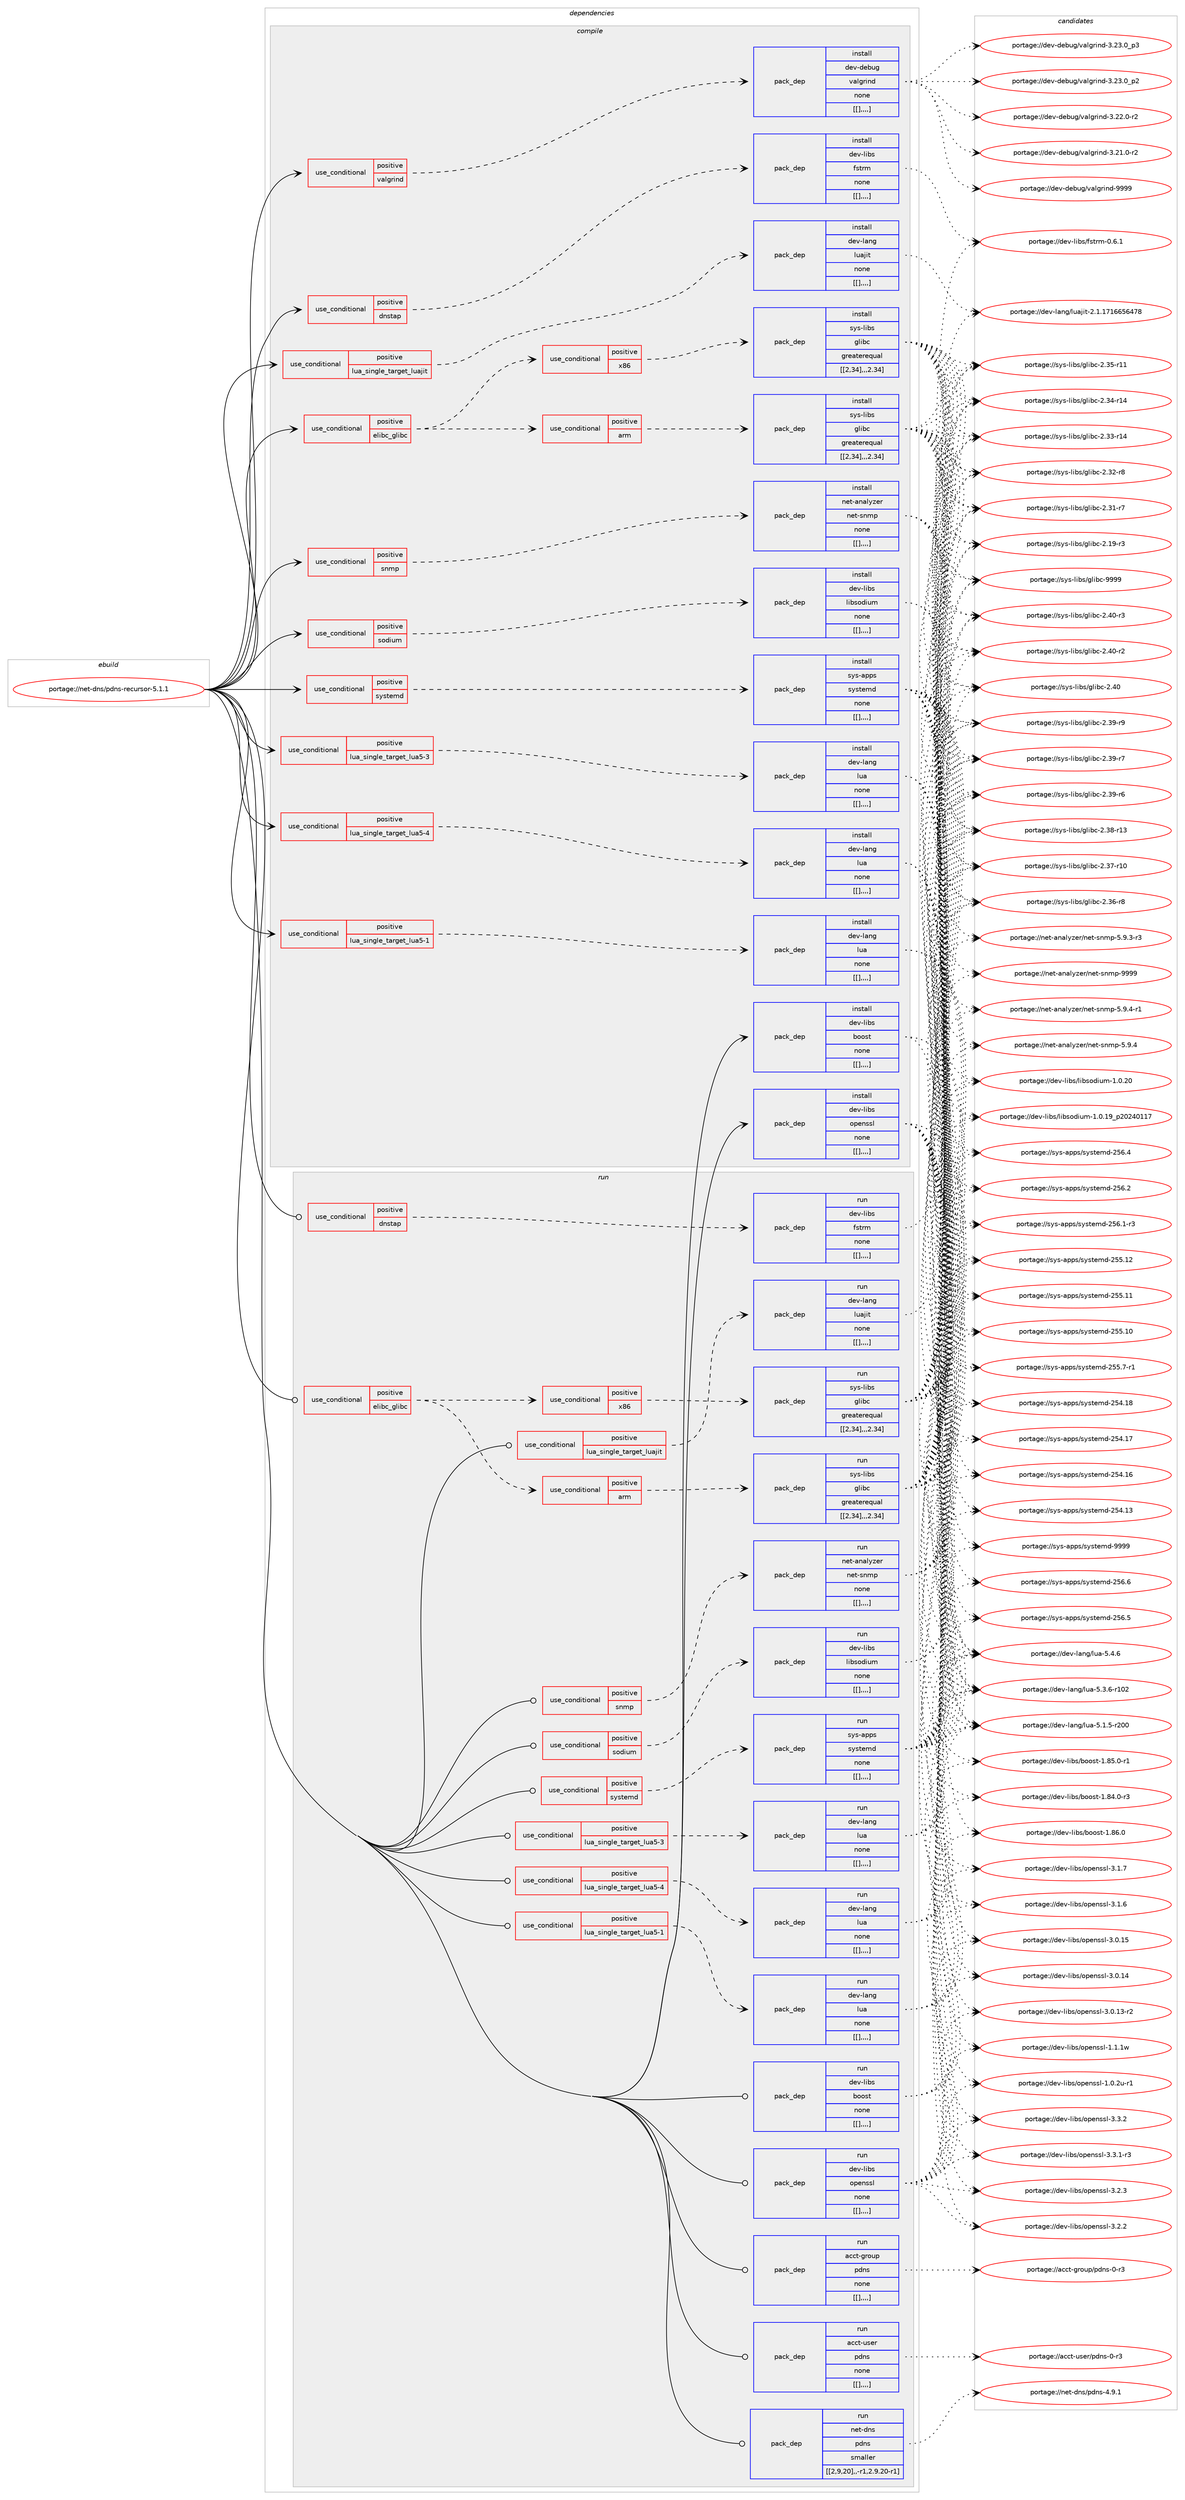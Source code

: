 digraph prolog {

# *************
# Graph options
# *************

newrank=true;
concentrate=true;
compound=true;
graph [rankdir=LR,fontname=Helvetica,fontsize=10,ranksep=1.5];#, ranksep=2.5, nodesep=0.2];
edge  [arrowhead=vee];
node  [fontname=Helvetica,fontsize=10];

# **********
# The ebuild
# **********

subgraph cluster_leftcol {
color=gray;
label=<<i>ebuild</i>>;
id [label="portage://net-dns/pdns-recursor-5.1.1", color=red, width=4, href="../net-dns/pdns-recursor-5.1.1.svg"];
}

# ****************
# The dependencies
# ****************

subgraph cluster_midcol {
color=gray;
label=<<i>dependencies</i>>;
subgraph cluster_compile {
fillcolor="#eeeeee";
style=filled;
label=<<i>compile</i>>;
subgraph cond94094 {
dependency358010 [label=<<TABLE BORDER="0" CELLBORDER="1" CELLSPACING="0" CELLPADDING="4"><TR><TD ROWSPAN="3" CELLPADDING="10">use_conditional</TD></TR><TR><TD>positive</TD></TR><TR><TD>dnstap</TD></TR></TABLE>>, shape=none, color=red];
subgraph pack261286 {
dependency358011 [label=<<TABLE BORDER="0" CELLBORDER="1" CELLSPACING="0" CELLPADDING="4" WIDTH="220"><TR><TD ROWSPAN="6" CELLPADDING="30">pack_dep</TD></TR><TR><TD WIDTH="110">install</TD></TR><TR><TD>dev-libs</TD></TR><TR><TD>fstrm</TD></TR><TR><TD>none</TD></TR><TR><TD>[[],,,,]</TD></TR></TABLE>>, shape=none, color=blue];
}
dependency358010:e -> dependency358011:w [weight=20,style="dashed",arrowhead="vee"];
}
id:e -> dependency358010:w [weight=20,style="solid",arrowhead="vee"];
subgraph cond94095 {
dependency358012 [label=<<TABLE BORDER="0" CELLBORDER="1" CELLSPACING="0" CELLPADDING="4"><TR><TD ROWSPAN="3" CELLPADDING="10">use_conditional</TD></TR><TR><TD>positive</TD></TR><TR><TD>elibc_glibc</TD></TR></TABLE>>, shape=none, color=red];
subgraph cond94096 {
dependency358013 [label=<<TABLE BORDER="0" CELLBORDER="1" CELLSPACING="0" CELLPADDING="4"><TR><TD ROWSPAN="3" CELLPADDING="10">use_conditional</TD></TR><TR><TD>positive</TD></TR><TR><TD>arm</TD></TR></TABLE>>, shape=none, color=red];
subgraph pack261287 {
dependency358014 [label=<<TABLE BORDER="0" CELLBORDER="1" CELLSPACING="0" CELLPADDING="4" WIDTH="220"><TR><TD ROWSPAN="6" CELLPADDING="30">pack_dep</TD></TR><TR><TD WIDTH="110">install</TD></TR><TR><TD>sys-libs</TD></TR><TR><TD>glibc</TD></TR><TR><TD>greaterequal</TD></TR><TR><TD>[[2,34],,,2.34]</TD></TR></TABLE>>, shape=none, color=blue];
}
dependency358013:e -> dependency358014:w [weight=20,style="dashed",arrowhead="vee"];
}
dependency358012:e -> dependency358013:w [weight=20,style="dashed",arrowhead="vee"];
subgraph cond94097 {
dependency358015 [label=<<TABLE BORDER="0" CELLBORDER="1" CELLSPACING="0" CELLPADDING="4"><TR><TD ROWSPAN="3" CELLPADDING="10">use_conditional</TD></TR><TR><TD>positive</TD></TR><TR><TD>x86</TD></TR></TABLE>>, shape=none, color=red];
subgraph pack261288 {
dependency358016 [label=<<TABLE BORDER="0" CELLBORDER="1" CELLSPACING="0" CELLPADDING="4" WIDTH="220"><TR><TD ROWSPAN="6" CELLPADDING="30">pack_dep</TD></TR><TR><TD WIDTH="110">install</TD></TR><TR><TD>sys-libs</TD></TR><TR><TD>glibc</TD></TR><TR><TD>greaterequal</TD></TR><TR><TD>[[2,34],,,2.34]</TD></TR></TABLE>>, shape=none, color=blue];
}
dependency358015:e -> dependency358016:w [weight=20,style="dashed",arrowhead="vee"];
}
dependency358012:e -> dependency358015:w [weight=20,style="dashed",arrowhead="vee"];
}
id:e -> dependency358012:w [weight=20,style="solid",arrowhead="vee"];
subgraph cond94098 {
dependency358017 [label=<<TABLE BORDER="0" CELLBORDER="1" CELLSPACING="0" CELLPADDING="4"><TR><TD ROWSPAN="3" CELLPADDING="10">use_conditional</TD></TR><TR><TD>positive</TD></TR><TR><TD>lua_single_target_lua5-1</TD></TR></TABLE>>, shape=none, color=red];
subgraph pack261289 {
dependency358018 [label=<<TABLE BORDER="0" CELLBORDER="1" CELLSPACING="0" CELLPADDING="4" WIDTH="220"><TR><TD ROWSPAN="6" CELLPADDING="30">pack_dep</TD></TR><TR><TD WIDTH="110">install</TD></TR><TR><TD>dev-lang</TD></TR><TR><TD>lua</TD></TR><TR><TD>none</TD></TR><TR><TD>[[],,,,]</TD></TR></TABLE>>, shape=none, color=blue];
}
dependency358017:e -> dependency358018:w [weight=20,style="dashed",arrowhead="vee"];
}
id:e -> dependency358017:w [weight=20,style="solid",arrowhead="vee"];
subgraph cond94099 {
dependency358019 [label=<<TABLE BORDER="0" CELLBORDER="1" CELLSPACING="0" CELLPADDING="4"><TR><TD ROWSPAN="3" CELLPADDING="10">use_conditional</TD></TR><TR><TD>positive</TD></TR><TR><TD>lua_single_target_lua5-3</TD></TR></TABLE>>, shape=none, color=red];
subgraph pack261290 {
dependency358020 [label=<<TABLE BORDER="0" CELLBORDER="1" CELLSPACING="0" CELLPADDING="4" WIDTH="220"><TR><TD ROWSPAN="6" CELLPADDING="30">pack_dep</TD></TR><TR><TD WIDTH="110">install</TD></TR><TR><TD>dev-lang</TD></TR><TR><TD>lua</TD></TR><TR><TD>none</TD></TR><TR><TD>[[],,,,]</TD></TR></TABLE>>, shape=none, color=blue];
}
dependency358019:e -> dependency358020:w [weight=20,style="dashed",arrowhead="vee"];
}
id:e -> dependency358019:w [weight=20,style="solid",arrowhead="vee"];
subgraph cond94100 {
dependency358021 [label=<<TABLE BORDER="0" CELLBORDER="1" CELLSPACING="0" CELLPADDING="4"><TR><TD ROWSPAN="3" CELLPADDING="10">use_conditional</TD></TR><TR><TD>positive</TD></TR><TR><TD>lua_single_target_lua5-4</TD></TR></TABLE>>, shape=none, color=red];
subgraph pack261291 {
dependency358022 [label=<<TABLE BORDER="0" CELLBORDER="1" CELLSPACING="0" CELLPADDING="4" WIDTH="220"><TR><TD ROWSPAN="6" CELLPADDING="30">pack_dep</TD></TR><TR><TD WIDTH="110">install</TD></TR><TR><TD>dev-lang</TD></TR><TR><TD>lua</TD></TR><TR><TD>none</TD></TR><TR><TD>[[],,,,]</TD></TR></TABLE>>, shape=none, color=blue];
}
dependency358021:e -> dependency358022:w [weight=20,style="dashed",arrowhead="vee"];
}
id:e -> dependency358021:w [weight=20,style="solid",arrowhead="vee"];
subgraph cond94101 {
dependency358023 [label=<<TABLE BORDER="0" CELLBORDER="1" CELLSPACING="0" CELLPADDING="4"><TR><TD ROWSPAN="3" CELLPADDING="10">use_conditional</TD></TR><TR><TD>positive</TD></TR><TR><TD>lua_single_target_luajit</TD></TR></TABLE>>, shape=none, color=red];
subgraph pack261292 {
dependency358024 [label=<<TABLE BORDER="0" CELLBORDER="1" CELLSPACING="0" CELLPADDING="4" WIDTH="220"><TR><TD ROWSPAN="6" CELLPADDING="30">pack_dep</TD></TR><TR><TD WIDTH="110">install</TD></TR><TR><TD>dev-lang</TD></TR><TR><TD>luajit</TD></TR><TR><TD>none</TD></TR><TR><TD>[[],,,,]</TD></TR></TABLE>>, shape=none, color=blue];
}
dependency358023:e -> dependency358024:w [weight=20,style="dashed",arrowhead="vee"];
}
id:e -> dependency358023:w [weight=20,style="solid",arrowhead="vee"];
subgraph cond94102 {
dependency358025 [label=<<TABLE BORDER="0" CELLBORDER="1" CELLSPACING="0" CELLPADDING="4"><TR><TD ROWSPAN="3" CELLPADDING="10">use_conditional</TD></TR><TR><TD>positive</TD></TR><TR><TD>snmp</TD></TR></TABLE>>, shape=none, color=red];
subgraph pack261293 {
dependency358026 [label=<<TABLE BORDER="0" CELLBORDER="1" CELLSPACING="0" CELLPADDING="4" WIDTH="220"><TR><TD ROWSPAN="6" CELLPADDING="30">pack_dep</TD></TR><TR><TD WIDTH="110">install</TD></TR><TR><TD>net-analyzer</TD></TR><TR><TD>net-snmp</TD></TR><TR><TD>none</TD></TR><TR><TD>[[],,,,]</TD></TR></TABLE>>, shape=none, color=blue];
}
dependency358025:e -> dependency358026:w [weight=20,style="dashed",arrowhead="vee"];
}
id:e -> dependency358025:w [weight=20,style="solid",arrowhead="vee"];
subgraph cond94103 {
dependency358027 [label=<<TABLE BORDER="0" CELLBORDER="1" CELLSPACING="0" CELLPADDING="4"><TR><TD ROWSPAN="3" CELLPADDING="10">use_conditional</TD></TR><TR><TD>positive</TD></TR><TR><TD>sodium</TD></TR></TABLE>>, shape=none, color=red];
subgraph pack261294 {
dependency358028 [label=<<TABLE BORDER="0" CELLBORDER="1" CELLSPACING="0" CELLPADDING="4" WIDTH="220"><TR><TD ROWSPAN="6" CELLPADDING="30">pack_dep</TD></TR><TR><TD WIDTH="110">install</TD></TR><TR><TD>dev-libs</TD></TR><TR><TD>libsodium</TD></TR><TR><TD>none</TD></TR><TR><TD>[[],,,,]</TD></TR></TABLE>>, shape=none, color=blue];
}
dependency358027:e -> dependency358028:w [weight=20,style="dashed",arrowhead="vee"];
}
id:e -> dependency358027:w [weight=20,style="solid",arrowhead="vee"];
subgraph cond94104 {
dependency358029 [label=<<TABLE BORDER="0" CELLBORDER="1" CELLSPACING="0" CELLPADDING="4"><TR><TD ROWSPAN="3" CELLPADDING="10">use_conditional</TD></TR><TR><TD>positive</TD></TR><TR><TD>systemd</TD></TR></TABLE>>, shape=none, color=red];
subgraph pack261295 {
dependency358030 [label=<<TABLE BORDER="0" CELLBORDER="1" CELLSPACING="0" CELLPADDING="4" WIDTH="220"><TR><TD ROWSPAN="6" CELLPADDING="30">pack_dep</TD></TR><TR><TD WIDTH="110">install</TD></TR><TR><TD>sys-apps</TD></TR><TR><TD>systemd</TD></TR><TR><TD>none</TD></TR><TR><TD>[[],,,,]</TD></TR></TABLE>>, shape=none, color=blue];
}
dependency358029:e -> dependency358030:w [weight=20,style="dashed",arrowhead="vee"];
}
id:e -> dependency358029:w [weight=20,style="solid",arrowhead="vee"];
subgraph cond94105 {
dependency358031 [label=<<TABLE BORDER="0" CELLBORDER="1" CELLSPACING="0" CELLPADDING="4"><TR><TD ROWSPAN="3" CELLPADDING="10">use_conditional</TD></TR><TR><TD>positive</TD></TR><TR><TD>valgrind</TD></TR></TABLE>>, shape=none, color=red];
subgraph pack261296 {
dependency358032 [label=<<TABLE BORDER="0" CELLBORDER="1" CELLSPACING="0" CELLPADDING="4" WIDTH="220"><TR><TD ROWSPAN="6" CELLPADDING="30">pack_dep</TD></TR><TR><TD WIDTH="110">install</TD></TR><TR><TD>dev-debug</TD></TR><TR><TD>valgrind</TD></TR><TR><TD>none</TD></TR><TR><TD>[[],,,,]</TD></TR></TABLE>>, shape=none, color=blue];
}
dependency358031:e -> dependency358032:w [weight=20,style="dashed",arrowhead="vee"];
}
id:e -> dependency358031:w [weight=20,style="solid",arrowhead="vee"];
subgraph pack261297 {
dependency358033 [label=<<TABLE BORDER="0" CELLBORDER="1" CELLSPACING="0" CELLPADDING="4" WIDTH="220"><TR><TD ROWSPAN="6" CELLPADDING="30">pack_dep</TD></TR><TR><TD WIDTH="110">install</TD></TR><TR><TD>dev-libs</TD></TR><TR><TD>boost</TD></TR><TR><TD>none</TD></TR><TR><TD>[[],,,,]</TD></TR></TABLE>>, shape=none, color=blue];
}
id:e -> dependency358033:w [weight=20,style="solid",arrowhead="vee"];
subgraph pack261298 {
dependency358034 [label=<<TABLE BORDER="0" CELLBORDER="1" CELLSPACING="0" CELLPADDING="4" WIDTH="220"><TR><TD ROWSPAN="6" CELLPADDING="30">pack_dep</TD></TR><TR><TD WIDTH="110">install</TD></TR><TR><TD>dev-libs</TD></TR><TR><TD>openssl</TD></TR><TR><TD>none</TD></TR><TR><TD>[[],,,,]</TD></TR></TABLE>>, shape=none, color=blue];
}
id:e -> dependency358034:w [weight=20,style="solid",arrowhead="vee"];
}
subgraph cluster_compileandrun {
fillcolor="#eeeeee";
style=filled;
label=<<i>compile and run</i>>;
}
subgraph cluster_run {
fillcolor="#eeeeee";
style=filled;
label=<<i>run</i>>;
subgraph cond94106 {
dependency358035 [label=<<TABLE BORDER="0" CELLBORDER="1" CELLSPACING="0" CELLPADDING="4"><TR><TD ROWSPAN="3" CELLPADDING="10">use_conditional</TD></TR><TR><TD>positive</TD></TR><TR><TD>dnstap</TD></TR></TABLE>>, shape=none, color=red];
subgraph pack261299 {
dependency358036 [label=<<TABLE BORDER="0" CELLBORDER="1" CELLSPACING="0" CELLPADDING="4" WIDTH="220"><TR><TD ROWSPAN="6" CELLPADDING="30">pack_dep</TD></TR><TR><TD WIDTH="110">run</TD></TR><TR><TD>dev-libs</TD></TR><TR><TD>fstrm</TD></TR><TR><TD>none</TD></TR><TR><TD>[[],,,,]</TD></TR></TABLE>>, shape=none, color=blue];
}
dependency358035:e -> dependency358036:w [weight=20,style="dashed",arrowhead="vee"];
}
id:e -> dependency358035:w [weight=20,style="solid",arrowhead="odot"];
subgraph cond94107 {
dependency358037 [label=<<TABLE BORDER="0" CELLBORDER="1" CELLSPACING="0" CELLPADDING="4"><TR><TD ROWSPAN="3" CELLPADDING="10">use_conditional</TD></TR><TR><TD>positive</TD></TR><TR><TD>elibc_glibc</TD></TR></TABLE>>, shape=none, color=red];
subgraph cond94108 {
dependency358038 [label=<<TABLE BORDER="0" CELLBORDER="1" CELLSPACING="0" CELLPADDING="4"><TR><TD ROWSPAN="3" CELLPADDING="10">use_conditional</TD></TR><TR><TD>positive</TD></TR><TR><TD>arm</TD></TR></TABLE>>, shape=none, color=red];
subgraph pack261300 {
dependency358039 [label=<<TABLE BORDER="0" CELLBORDER="1" CELLSPACING="0" CELLPADDING="4" WIDTH="220"><TR><TD ROWSPAN="6" CELLPADDING="30">pack_dep</TD></TR><TR><TD WIDTH="110">run</TD></TR><TR><TD>sys-libs</TD></TR><TR><TD>glibc</TD></TR><TR><TD>greaterequal</TD></TR><TR><TD>[[2,34],,,2.34]</TD></TR></TABLE>>, shape=none, color=blue];
}
dependency358038:e -> dependency358039:w [weight=20,style="dashed",arrowhead="vee"];
}
dependency358037:e -> dependency358038:w [weight=20,style="dashed",arrowhead="vee"];
subgraph cond94109 {
dependency358040 [label=<<TABLE BORDER="0" CELLBORDER="1" CELLSPACING="0" CELLPADDING="4"><TR><TD ROWSPAN="3" CELLPADDING="10">use_conditional</TD></TR><TR><TD>positive</TD></TR><TR><TD>x86</TD></TR></TABLE>>, shape=none, color=red];
subgraph pack261301 {
dependency358041 [label=<<TABLE BORDER="0" CELLBORDER="1" CELLSPACING="0" CELLPADDING="4" WIDTH="220"><TR><TD ROWSPAN="6" CELLPADDING="30">pack_dep</TD></TR><TR><TD WIDTH="110">run</TD></TR><TR><TD>sys-libs</TD></TR><TR><TD>glibc</TD></TR><TR><TD>greaterequal</TD></TR><TR><TD>[[2,34],,,2.34]</TD></TR></TABLE>>, shape=none, color=blue];
}
dependency358040:e -> dependency358041:w [weight=20,style="dashed",arrowhead="vee"];
}
dependency358037:e -> dependency358040:w [weight=20,style="dashed",arrowhead="vee"];
}
id:e -> dependency358037:w [weight=20,style="solid",arrowhead="odot"];
subgraph cond94110 {
dependency358042 [label=<<TABLE BORDER="0" CELLBORDER="1" CELLSPACING="0" CELLPADDING="4"><TR><TD ROWSPAN="3" CELLPADDING="10">use_conditional</TD></TR><TR><TD>positive</TD></TR><TR><TD>lua_single_target_lua5-1</TD></TR></TABLE>>, shape=none, color=red];
subgraph pack261302 {
dependency358043 [label=<<TABLE BORDER="0" CELLBORDER="1" CELLSPACING="0" CELLPADDING="4" WIDTH="220"><TR><TD ROWSPAN="6" CELLPADDING="30">pack_dep</TD></TR><TR><TD WIDTH="110">run</TD></TR><TR><TD>dev-lang</TD></TR><TR><TD>lua</TD></TR><TR><TD>none</TD></TR><TR><TD>[[],,,,]</TD></TR></TABLE>>, shape=none, color=blue];
}
dependency358042:e -> dependency358043:w [weight=20,style="dashed",arrowhead="vee"];
}
id:e -> dependency358042:w [weight=20,style="solid",arrowhead="odot"];
subgraph cond94111 {
dependency358044 [label=<<TABLE BORDER="0" CELLBORDER="1" CELLSPACING="0" CELLPADDING="4"><TR><TD ROWSPAN="3" CELLPADDING="10">use_conditional</TD></TR><TR><TD>positive</TD></TR><TR><TD>lua_single_target_lua5-3</TD></TR></TABLE>>, shape=none, color=red];
subgraph pack261303 {
dependency358045 [label=<<TABLE BORDER="0" CELLBORDER="1" CELLSPACING="0" CELLPADDING="4" WIDTH="220"><TR><TD ROWSPAN="6" CELLPADDING="30">pack_dep</TD></TR><TR><TD WIDTH="110">run</TD></TR><TR><TD>dev-lang</TD></TR><TR><TD>lua</TD></TR><TR><TD>none</TD></TR><TR><TD>[[],,,,]</TD></TR></TABLE>>, shape=none, color=blue];
}
dependency358044:e -> dependency358045:w [weight=20,style="dashed",arrowhead="vee"];
}
id:e -> dependency358044:w [weight=20,style="solid",arrowhead="odot"];
subgraph cond94112 {
dependency358046 [label=<<TABLE BORDER="0" CELLBORDER="1" CELLSPACING="0" CELLPADDING="4"><TR><TD ROWSPAN="3" CELLPADDING="10">use_conditional</TD></TR><TR><TD>positive</TD></TR><TR><TD>lua_single_target_lua5-4</TD></TR></TABLE>>, shape=none, color=red];
subgraph pack261304 {
dependency358047 [label=<<TABLE BORDER="0" CELLBORDER="1" CELLSPACING="0" CELLPADDING="4" WIDTH="220"><TR><TD ROWSPAN="6" CELLPADDING="30">pack_dep</TD></TR><TR><TD WIDTH="110">run</TD></TR><TR><TD>dev-lang</TD></TR><TR><TD>lua</TD></TR><TR><TD>none</TD></TR><TR><TD>[[],,,,]</TD></TR></TABLE>>, shape=none, color=blue];
}
dependency358046:e -> dependency358047:w [weight=20,style="dashed",arrowhead="vee"];
}
id:e -> dependency358046:w [weight=20,style="solid",arrowhead="odot"];
subgraph cond94113 {
dependency358048 [label=<<TABLE BORDER="0" CELLBORDER="1" CELLSPACING="0" CELLPADDING="4"><TR><TD ROWSPAN="3" CELLPADDING="10">use_conditional</TD></TR><TR><TD>positive</TD></TR><TR><TD>lua_single_target_luajit</TD></TR></TABLE>>, shape=none, color=red];
subgraph pack261305 {
dependency358049 [label=<<TABLE BORDER="0" CELLBORDER="1" CELLSPACING="0" CELLPADDING="4" WIDTH="220"><TR><TD ROWSPAN="6" CELLPADDING="30">pack_dep</TD></TR><TR><TD WIDTH="110">run</TD></TR><TR><TD>dev-lang</TD></TR><TR><TD>luajit</TD></TR><TR><TD>none</TD></TR><TR><TD>[[],,,,]</TD></TR></TABLE>>, shape=none, color=blue];
}
dependency358048:e -> dependency358049:w [weight=20,style="dashed",arrowhead="vee"];
}
id:e -> dependency358048:w [weight=20,style="solid",arrowhead="odot"];
subgraph cond94114 {
dependency358050 [label=<<TABLE BORDER="0" CELLBORDER="1" CELLSPACING="0" CELLPADDING="4"><TR><TD ROWSPAN="3" CELLPADDING="10">use_conditional</TD></TR><TR><TD>positive</TD></TR><TR><TD>snmp</TD></TR></TABLE>>, shape=none, color=red];
subgraph pack261306 {
dependency358051 [label=<<TABLE BORDER="0" CELLBORDER="1" CELLSPACING="0" CELLPADDING="4" WIDTH="220"><TR><TD ROWSPAN="6" CELLPADDING="30">pack_dep</TD></TR><TR><TD WIDTH="110">run</TD></TR><TR><TD>net-analyzer</TD></TR><TR><TD>net-snmp</TD></TR><TR><TD>none</TD></TR><TR><TD>[[],,,,]</TD></TR></TABLE>>, shape=none, color=blue];
}
dependency358050:e -> dependency358051:w [weight=20,style="dashed",arrowhead="vee"];
}
id:e -> dependency358050:w [weight=20,style="solid",arrowhead="odot"];
subgraph cond94115 {
dependency358052 [label=<<TABLE BORDER="0" CELLBORDER="1" CELLSPACING="0" CELLPADDING="4"><TR><TD ROWSPAN="3" CELLPADDING="10">use_conditional</TD></TR><TR><TD>positive</TD></TR><TR><TD>sodium</TD></TR></TABLE>>, shape=none, color=red];
subgraph pack261307 {
dependency358053 [label=<<TABLE BORDER="0" CELLBORDER="1" CELLSPACING="0" CELLPADDING="4" WIDTH="220"><TR><TD ROWSPAN="6" CELLPADDING="30">pack_dep</TD></TR><TR><TD WIDTH="110">run</TD></TR><TR><TD>dev-libs</TD></TR><TR><TD>libsodium</TD></TR><TR><TD>none</TD></TR><TR><TD>[[],,,,]</TD></TR></TABLE>>, shape=none, color=blue];
}
dependency358052:e -> dependency358053:w [weight=20,style="dashed",arrowhead="vee"];
}
id:e -> dependency358052:w [weight=20,style="solid",arrowhead="odot"];
subgraph cond94116 {
dependency358054 [label=<<TABLE BORDER="0" CELLBORDER="1" CELLSPACING="0" CELLPADDING="4"><TR><TD ROWSPAN="3" CELLPADDING="10">use_conditional</TD></TR><TR><TD>positive</TD></TR><TR><TD>systemd</TD></TR></TABLE>>, shape=none, color=red];
subgraph pack261308 {
dependency358055 [label=<<TABLE BORDER="0" CELLBORDER="1" CELLSPACING="0" CELLPADDING="4" WIDTH="220"><TR><TD ROWSPAN="6" CELLPADDING="30">pack_dep</TD></TR><TR><TD WIDTH="110">run</TD></TR><TR><TD>sys-apps</TD></TR><TR><TD>systemd</TD></TR><TR><TD>none</TD></TR><TR><TD>[[],,,,]</TD></TR></TABLE>>, shape=none, color=blue];
}
dependency358054:e -> dependency358055:w [weight=20,style="dashed",arrowhead="vee"];
}
id:e -> dependency358054:w [weight=20,style="solid",arrowhead="odot"];
subgraph pack261309 {
dependency358056 [label=<<TABLE BORDER="0" CELLBORDER="1" CELLSPACING="0" CELLPADDING="4" WIDTH="220"><TR><TD ROWSPAN="6" CELLPADDING="30">pack_dep</TD></TR><TR><TD WIDTH="110">run</TD></TR><TR><TD>acct-group</TD></TR><TR><TD>pdns</TD></TR><TR><TD>none</TD></TR><TR><TD>[[],,,,]</TD></TR></TABLE>>, shape=none, color=blue];
}
id:e -> dependency358056:w [weight=20,style="solid",arrowhead="odot"];
subgraph pack261310 {
dependency358057 [label=<<TABLE BORDER="0" CELLBORDER="1" CELLSPACING="0" CELLPADDING="4" WIDTH="220"><TR><TD ROWSPAN="6" CELLPADDING="30">pack_dep</TD></TR><TR><TD WIDTH="110">run</TD></TR><TR><TD>acct-user</TD></TR><TR><TD>pdns</TD></TR><TR><TD>none</TD></TR><TR><TD>[[],,,,]</TD></TR></TABLE>>, shape=none, color=blue];
}
id:e -> dependency358057:w [weight=20,style="solid",arrowhead="odot"];
subgraph pack261311 {
dependency358058 [label=<<TABLE BORDER="0" CELLBORDER="1" CELLSPACING="0" CELLPADDING="4" WIDTH="220"><TR><TD ROWSPAN="6" CELLPADDING="30">pack_dep</TD></TR><TR><TD WIDTH="110">run</TD></TR><TR><TD>dev-libs</TD></TR><TR><TD>boost</TD></TR><TR><TD>none</TD></TR><TR><TD>[[],,,,]</TD></TR></TABLE>>, shape=none, color=blue];
}
id:e -> dependency358058:w [weight=20,style="solid",arrowhead="odot"];
subgraph pack261312 {
dependency358059 [label=<<TABLE BORDER="0" CELLBORDER="1" CELLSPACING="0" CELLPADDING="4" WIDTH="220"><TR><TD ROWSPAN="6" CELLPADDING="30">pack_dep</TD></TR><TR><TD WIDTH="110">run</TD></TR><TR><TD>dev-libs</TD></TR><TR><TD>openssl</TD></TR><TR><TD>none</TD></TR><TR><TD>[[],,,,]</TD></TR></TABLE>>, shape=none, color=blue];
}
id:e -> dependency358059:w [weight=20,style="solid",arrowhead="odot"];
subgraph pack261313 {
dependency358060 [label=<<TABLE BORDER="0" CELLBORDER="1" CELLSPACING="0" CELLPADDING="4" WIDTH="220"><TR><TD ROWSPAN="6" CELLPADDING="30">pack_dep</TD></TR><TR><TD WIDTH="110">run</TD></TR><TR><TD>net-dns</TD></TR><TR><TD>pdns</TD></TR><TR><TD>smaller</TD></TR><TR><TD>[[2,9,20],,-r1,2.9.20-r1]</TD></TR></TABLE>>, shape=none, color=blue];
}
id:e -> dependency358060:w [weight=20,style="solid",arrowhead="odot"];
}
}

# **************
# The candidates
# **************

subgraph cluster_choices {
rank=same;
color=gray;
label=<<i>candidates</i>>;

subgraph choice261286 {
color=black;
nodesep=1;
choice100101118451081059811547102115116114109454846544649 [label="portage://dev-libs/fstrm-0.6.1", color=red, width=4,href="../dev-libs/fstrm-0.6.1.svg"];
dependency358011:e -> choice100101118451081059811547102115116114109454846544649:w [style=dotted,weight="100"];
}
subgraph choice261287 {
color=black;
nodesep=1;
choice11512111545108105981154710310810598994557575757 [label="portage://sys-libs/glibc-9999", color=red, width=4,href="../sys-libs/glibc-9999.svg"];
choice115121115451081059811547103108105989945504652484511451 [label="portage://sys-libs/glibc-2.40-r3", color=red, width=4,href="../sys-libs/glibc-2.40-r3.svg"];
choice115121115451081059811547103108105989945504652484511450 [label="portage://sys-libs/glibc-2.40-r2", color=red, width=4,href="../sys-libs/glibc-2.40-r2.svg"];
choice11512111545108105981154710310810598994550465248 [label="portage://sys-libs/glibc-2.40", color=red, width=4,href="../sys-libs/glibc-2.40.svg"];
choice115121115451081059811547103108105989945504651574511457 [label="portage://sys-libs/glibc-2.39-r9", color=red, width=4,href="../sys-libs/glibc-2.39-r9.svg"];
choice115121115451081059811547103108105989945504651574511455 [label="portage://sys-libs/glibc-2.39-r7", color=red, width=4,href="../sys-libs/glibc-2.39-r7.svg"];
choice115121115451081059811547103108105989945504651574511454 [label="portage://sys-libs/glibc-2.39-r6", color=red, width=4,href="../sys-libs/glibc-2.39-r6.svg"];
choice11512111545108105981154710310810598994550465156451144951 [label="portage://sys-libs/glibc-2.38-r13", color=red, width=4,href="../sys-libs/glibc-2.38-r13.svg"];
choice11512111545108105981154710310810598994550465155451144948 [label="portage://sys-libs/glibc-2.37-r10", color=red, width=4,href="../sys-libs/glibc-2.37-r10.svg"];
choice115121115451081059811547103108105989945504651544511456 [label="portage://sys-libs/glibc-2.36-r8", color=red, width=4,href="../sys-libs/glibc-2.36-r8.svg"];
choice11512111545108105981154710310810598994550465153451144949 [label="portage://sys-libs/glibc-2.35-r11", color=red, width=4,href="../sys-libs/glibc-2.35-r11.svg"];
choice11512111545108105981154710310810598994550465152451144952 [label="portage://sys-libs/glibc-2.34-r14", color=red, width=4,href="../sys-libs/glibc-2.34-r14.svg"];
choice11512111545108105981154710310810598994550465151451144952 [label="portage://sys-libs/glibc-2.33-r14", color=red, width=4,href="../sys-libs/glibc-2.33-r14.svg"];
choice115121115451081059811547103108105989945504651504511456 [label="portage://sys-libs/glibc-2.32-r8", color=red, width=4,href="../sys-libs/glibc-2.32-r8.svg"];
choice115121115451081059811547103108105989945504651494511455 [label="portage://sys-libs/glibc-2.31-r7", color=red, width=4,href="../sys-libs/glibc-2.31-r7.svg"];
choice115121115451081059811547103108105989945504649574511451 [label="portage://sys-libs/glibc-2.19-r3", color=red, width=4,href="../sys-libs/glibc-2.19-r3.svg"];
dependency358014:e -> choice11512111545108105981154710310810598994557575757:w [style=dotted,weight="100"];
dependency358014:e -> choice115121115451081059811547103108105989945504652484511451:w [style=dotted,weight="100"];
dependency358014:e -> choice115121115451081059811547103108105989945504652484511450:w [style=dotted,weight="100"];
dependency358014:e -> choice11512111545108105981154710310810598994550465248:w [style=dotted,weight="100"];
dependency358014:e -> choice115121115451081059811547103108105989945504651574511457:w [style=dotted,weight="100"];
dependency358014:e -> choice115121115451081059811547103108105989945504651574511455:w [style=dotted,weight="100"];
dependency358014:e -> choice115121115451081059811547103108105989945504651574511454:w [style=dotted,weight="100"];
dependency358014:e -> choice11512111545108105981154710310810598994550465156451144951:w [style=dotted,weight="100"];
dependency358014:e -> choice11512111545108105981154710310810598994550465155451144948:w [style=dotted,weight="100"];
dependency358014:e -> choice115121115451081059811547103108105989945504651544511456:w [style=dotted,weight="100"];
dependency358014:e -> choice11512111545108105981154710310810598994550465153451144949:w [style=dotted,weight="100"];
dependency358014:e -> choice11512111545108105981154710310810598994550465152451144952:w [style=dotted,weight="100"];
dependency358014:e -> choice11512111545108105981154710310810598994550465151451144952:w [style=dotted,weight="100"];
dependency358014:e -> choice115121115451081059811547103108105989945504651504511456:w [style=dotted,weight="100"];
dependency358014:e -> choice115121115451081059811547103108105989945504651494511455:w [style=dotted,weight="100"];
dependency358014:e -> choice115121115451081059811547103108105989945504649574511451:w [style=dotted,weight="100"];
}
subgraph choice261288 {
color=black;
nodesep=1;
choice11512111545108105981154710310810598994557575757 [label="portage://sys-libs/glibc-9999", color=red, width=4,href="../sys-libs/glibc-9999.svg"];
choice115121115451081059811547103108105989945504652484511451 [label="portage://sys-libs/glibc-2.40-r3", color=red, width=4,href="../sys-libs/glibc-2.40-r3.svg"];
choice115121115451081059811547103108105989945504652484511450 [label="portage://sys-libs/glibc-2.40-r2", color=red, width=4,href="../sys-libs/glibc-2.40-r2.svg"];
choice11512111545108105981154710310810598994550465248 [label="portage://sys-libs/glibc-2.40", color=red, width=4,href="../sys-libs/glibc-2.40.svg"];
choice115121115451081059811547103108105989945504651574511457 [label="portage://sys-libs/glibc-2.39-r9", color=red, width=4,href="../sys-libs/glibc-2.39-r9.svg"];
choice115121115451081059811547103108105989945504651574511455 [label="portage://sys-libs/glibc-2.39-r7", color=red, width=4,href="../sys-libs/glibc-2.39-r7.svg"];
choice115121115451081059811547103108105989945504651574511454 [label="portage://sys-libs/glibc-2.39-r6", color=red, width=4,href="../sys-libs/glibc-2.39-r6.svg"];
choice11512111545108105981154710310810598994550465156451144951 [label="portage://sys-libs/glibc-2.38-r13", color=red, width=4,href="../sys-libs/glibc-2.38-r13.svg"];
choice11512111545108105981154710310810598994550465155451144948 [label="portage://sys-libs/glibc-2.37-r10", color=red, width=4,href="../sys-libs/glibc-2.37-r10.svg"];
choice115121115451081059811547103108105989945504651544511456 [label="portage://sys-libs/glibc-2.36-r8", color=red, width=4,href="../sys-libs/glibc-2.36-r8.svg"];
choice11512111545108105981154710310810598994550465153451144949 [label="portage://sys-libs/glibc-2.35-r11", color=red, width=4,href="../sys-libs/glibc-2.35-r11.svg"];
choice11512111545108105981154710310810598994550465152451144952 [label="portage://sys-libs/glibc-2.34-r14", color=red, width=4,href="../sys-libs/glibc-2.34-r14.svg"];
choice11512111545108105981154710310810598994550465151451144952 [label="portage://sys-libs/glibc-2.33-r14", color=red, width=4,href="../sys-libs/glibc-2.33-r14.svg"];
choice115121115451081059811547103108105989945504651504511456 [label="portage://sys-libs/glibc-2.32-r8", color=red, width=4,href="../sys-libs/glibc-2.32-r8.svg"];
choice115121115451081059811547103108105989945504651494511455 [label="portage://sys-libs/glibc-2.31-r7", color=red, width=4,href="../sys-libs/glibc-2.31-r7.svg"];
choice115121115451081059811547103108105989945504649574511451 [label="portage://sys-libs/glibc-2.19-r3", color=red, width=4,href="../sys-libs/glibc-2.19-r3.svg"];
dependency358016:e -> choice11512111545108105981154710310810598994557575757:w [style=dotted,weight="100"];
dependency358016:e -> choice115121115451081059811547103108105989945504652484511451:w [style=dotted,weight="100"];
dependency358016:e -> choice115121115451081059811547103108105989945504652484511450:w [style=dotted,weight="100"];
dependency358016:e -> choice11512111545108105981154710310810598994550465248:w [style=dotted,weight="100"];
dependency358016:e -> choice115121115451081059811547103108105989945504651574511457:w [style=dotted,weight="100"];
dependency358016:e -> choice115121115451081059811547103108105989945504651574511455:w [style=dotted,weight="100"];
dependency358016:e -> choice115121115451081059811547103108105989945504651574511454:w [style=dotted,weight="100"];
dependency358016:e -> choice11512111545108105981154710310810598994550465156451144951:w [style=dotted,weight="100"];
dependency358016:e -> choice11512111545108105981154710310810598994550465155451144948:w [style=dotted,weight="100"];
dependency358016:e -> choice115121115451081059811547103108105989945504651544511456:w [style=dotted,weight="100"];
dependency358016:e -> choice11512111545108105981154710310810598994550465153451144949:w [style=dotted,weight="100"];
dependency358016:e -> choice11512111545108105981154710310810598994550465152451144952:w [style=dotted,weight="100"];
dependency358016:e -> choice11512111545108105981154710310810598994550465151451144952:w [style=dotted,weight="100"];
dependency358016:e -> choice115121115451081059811547103108105989945504651504511456:w [style=dotted,weight="100"];
dependency358016:e -> choice115121115451081059811547103108105989945504651494511455:w [style=dotted,weight="100"];
dependency358016:e -> choice115121115451081059811547103108105989945504649574511451:w [style=dotted,weight="100"];
}
subgraph choice261289 {
color=black;
nodesep=1;
choice10010111845108971101034710811797455346524654 [label="portage://dev-lang/lua-5.4.6", color=red, width=4,href="../dev-lang/lua-5.4.6.svg"];
choice1001011184510897110103471081179745534651465445114494850 [label="portage://dev-lang/lua-5.3.6-r102", color=red, width=4,href="../dev-lang/lua-5.3.6-r102.svg"];
choice1001011184510897110103471081179745534649465345114504848 [label="portage://dev-lang/lua-5.1.5-r200", color=red, width=4,href="../dev-lang/lua-5.1.5-r200.svg"];
dependency358018:e -> choice10010111845108971101034710811797455346524654:w [style=dotted,weight="100"];
dependency358018:e -> choice1001011184510897110103471081179745534651465445114494850:w [style=dotted,weight="100"];
dependency358018:e -> choice1001011184510897110103471081179745534649465345114504848:w [style=dotted,weight="100"];
}
subgraph choice261290 {
color=black;
nodesep=1;
choice10010111845108971101034710811797455346524654 [label="portage://dev-lang/lua-5.4.6", color=red, width=4,href="../dev-lang/lua-5.4.6.svg"];
choice1001011184510897110103471081179745534651465445114494850 [label="portage://dev-lang/lua-5.3.6-r102", color=red, width=4,href="../dev-lang/lua-5.3.6-r102.svg"];
choice1001011184510897110103471081179745534649465345114504848 [label="portage://dev-lang/lua-5.1.5-r200", color=red, width=4,href="../dev-lang/lua-5.1.5-r200.svg"];
dependency358020:e -> choice10010111845108971101034710811797455346524654:w [style=dotted,weight="100"];
dependency358020:e -> choice1001011184510897110103471081179745534651465445114494850:w [style=dotted,weight="100"];
dependency358020:e -> choice1001011184510897110103471081179745534649465345114504848:w [style=dotted,weight="100"];
}
subgraph choice261291 {
color=black;
nodesep=1;
choice10010111845108971101034710811797455346524654 [label="portage://dev-lang/lua-5.4.6", color=red, width=4,href="../dev-lang/lua-5.4.6.svg"];
choice1001011184510897110103471081179745534651465445114494850 [label="portage://dev-lang/lua-5.3.6-r102", color=red, width=4,href="../dev-lang/lua-5.3.6-r102.svg"];
choice1001011184510897110103471081179745534649465345114504848 [label="portage://dev-lang/lua-5.1.5-r200", color=red, width=4,href="../dev-lang/lua-5.1.5-r200.svg"];
dependency358022:e -> choice10010111845108971101034710811797455346524654:w [style=dotted,weight="100"];
dependency358022:e -> choice1001011184510897110103471081179745534651465445114494850:w [style=dotted,weight="100"];
dependency358022:e -> choice1001011184510897110103471081179745534649465345114504848:w [style=dotted,weight="100"];
}
subgraph choice261292 {
color=black;
nodesep=1;
choice10010111845108971101034710811797106105116455046494649554954545354525556 [label="portage://dev-lang/luajit-2.1.1716656478", color=red, width=4,href="../dev-lang/luajit-2.1.1716656478.svg"];
dependency358024:e -> choice10010111845108971101034710811797106105116455046494649554954545354525556:w [style=dotted,weight="100"];
}
subgraph choice261293 {
color=black;
nodesep=1;
choice11010111645971109710812112210111447110101116451151101091124557575757 [label="portage://net-analyzer/net-snmp-9999", color=red, width=4,href="../net-analyzer/net-snmp-9999.svg"];
choice11010111645971109710812112210111447110101116451151101091124553465746524511449 [label="portage://net-analyzer/net-snmp-5.9.4-r1", color=red, width=4,href="../net-analyzer/net-snmp-5.9.4-r1.svg"];
choice1101011164597110971081211221011144711010111645115110109112455346574652 [label="portage://net-analyzer/net-snmp-5.9.4", color=red, width=4,href="../net-analyzer/net-snmp-5.9.4.svg"];
choice11010111645971109710812112210111447110101116451151101091124553465746514511451 [label="portage://net-analyzer/net-snmp-5.9.3-r3", color=red, width=4,href="../net-analyzer/net-snmp-5.9.3-r3.svg"];
dependency358026:e -> choice11010111645971109710812112210111447110101116451151101091124557575757:w [style=dotted,weight="100"];
dependency358026:e -> choice11010111645971109710812112210111447110101116451151101091124553465746524511449:w [style=dotted,weight="100"];
dependency358026:e -> choice1101011164597110971081211221011144711010111645115110109112455346574652:w [style=dotted,weight="100"];
dependency358026:e -> choice11010111645971109710812112210111447110101116451151101091124553465746514511451:w [style=dotted,weight="100"];
}
subgraph choice261294 {
color=black;
nodesep=1;
choice1001011184510810598115471081059811511110010511710945494648465048 [label="portage://dev-libs/libsodium-1.0.20", color=red, width=4,href="../dev-libs/libsodium-1.0.20.svg"];
choice1001011184510810598115471081059811511110010511710945494648464957951125048505248494955 [label="portage://dev-libs/libsodium-1.0.19_p20240117", color=red, width=4,href="../dev-libs/libsodium-1.0.19_p20240117.svg"];
dependency358028:e -> choice1001011184510810598115471081059811511110010511710945494648465048:w [style=dotted,weight="100"];
dependency358028:e -> choice1001011184510810598115471081059811511110010511710945494648464957951125048505248494955:w [style=dotted,weight="100"];
}
subgraph choice261295 {
color=black;
nodesep=1;
choice1151211154597112112115471151211151161011091004557575757 [label="portage://sys-apps/systemd-9999", color=red, width=4,href="../sys-apps/systemd-9999.svg"];
choice115121115459711211211547115121115116101109100455053544654 [label="portage://sys-apps/systemd-256.6", color=red, width=4,href="../sys-apps/systemd-256.6.svg"];
choice115121115459711211211547115121115116101109100455053544653 [label="portage://sys-apps/systemd-256.5", color=red, width=4,href="../sys-apps/systemd-256.5.svg"];
choice115121115459711211211547115121115116101109100455053544652 [label="portage://sys-apps/systemd-256.4", color=red, width=4,href="../sys-apps/systemd-256.4.svg"];
choice115121115459711211211547115121115116101109100455053544650 [label="portage://sys-apps/systemd-256.2", color=red, width=4,href="../sys-apps/systemd-256.2.svg"];
choice1151211154597112112115471151211151161011091004550535446494511451 [label="portage://sys-apps/systemd-256.1-r3", color=red, width=4,href="../sys-apps/systemd-256.1-r3.svg"];
choice11512111545971121121154711512111511610110910045505353464950 [label="portage://sys-apps/systemd-255.12", color=red, width=4,href="../sys-apps/systemd-255.12.svg"];
choice11512111545971121121154711512111511610110910045505353464949 [label="portage://sys-apps/systemd-255.11", color=red, width=4,href="../sys-apps/systemd-255.11.svg"];
choice11512111545971121121154711512111511610110910045505353464948 [label="portage://sys-apps/systemd-255.10", color=red, width=4,href="../sys-apps/systemd-255.10.svg"];
choice1151211154597112112115471151211151161011091004550535346554511449 [label="portage://sys-apps/systemd-255.7-r1", color=red, width=4,href="../sys-apps/systemd-255.7-r1.svg"];
choice11512111545971121121154711512111511610110910045505352464956 [label="portage://sys-apps/systemd-254.18", color=red, width=4,href="../sys-apps/systemd-254.18.svg"];
choice11512111545971121121154711512111511610110910045505352464955 [label="portage://sys-apps/systemd-254.17", color=red, width=4,href="../sys-apps/systemd-254.17.svg"];
choice11512111545971121121154711512111511610110910045505352464954 [label="portage://sys-apps/systemd-254.16", color=red, width=4,href="../sys-apps/systemd-254.16.svg"];
choice11512111545971121121154711512111511610110910045505352464951 [label="portage://sys-apps/systemd-254.13", color=red, width=4,href="../sys-apps/systemd-254.13.svg"];
dependency358030:e -> choice1151211154597112112115471151211151161011091004557575757:w [style=dotted,weight="100"];
dependency358030:e -> choice115121115459711211211547115121115116101109100455053544654:w [style=dotted,weight="100"];
dependency358030:e -> choice115121115459711211211547115121115116101109100455053544653:w [style=dotted,weight="100"];
dependency358030:e -> choice115121115459711211211547115121115116101109100455053544652:w [style=dotted,weight="100"];
dependency358030:e -> choice115121115459711211211547115121115116101109100455053544650:w [style=dotted,weight="100"];
dependency358030:e -> choice1151211154597112112115471151211151161011091004550535446494511451:w [style=dotted,weight="100"];
dependency358030:e -> choice11512111545971121121154711512111511610110910045505353464950:w [style=dotted,weight="100"];
dependency358030:e -> choice11512111545971121121154711512111511610110910045505353464949:w [style=dotted,weight="100"];
dependency358030:e -> choice11512111545971121121154711512111511610110910045505353464948:w [style=dotted,weight="100"];
dependency358030:e -> choice1151211154597112112115471151211151161011091004550535346554511449:w [style=dotted,weight="100"];
dependency358030:e -> choice11512111545971121121154711512111511610110910045505352464956:w [style=dotted,weight="100"];
dependency358030:e -> choice11512111545971121121154711512111511610110910045505352464955:w [style=dotted,weight="100"];
dependency358030:e -> choice11512111545971121121154711512111511610110910045505352464954:w [style=dotted,weight="100"];
dependency358030:e -> choice11512111545971121121154711512111511610110910045505352464951:w [style=dotted,weight="100"];
}
subgraph choice261296 {
color=black;
nodesep=1;
choice100101118451001019811710347118971081031141051101004557575757 [label="portage://dev-debug/valgrind-9999", color=red, width=4,href="../dev-debug/valgrind-9999.svg"];
choice10010111845100101981171034711897108103114105110100455146505146489511251 [label="portage://dev-debug/valgrind-3.23.0_p3", color=red, width=4,href="../dev-debug/valgrind-3.23.0_p3.svg"];
choice10010111845100101981171034711897108103114105110100455146505146489511250 [label="portage://dev-debug/valgrind-3.23.0_p2", color=red, width=4,href="../dev-debug/valgrind-3.23.0_p2.svg"];
choice10010111845100101981171034711897108103114105110100455146505046484511450 [label="portage://dev-debug/valgrind-3.22.0-r2", color=red, width=4,href="../dev-debug/valgrind-3.22.0-r2.svg"];
choice10010111845100101981171034711897108103114105110100455146504946484511450 [label="portage://dev-debug/valgrind-3.21.0-r2", color=red, width=4,href="../dev-debug/valgrind-3.21.0-r2.svg"];
dependency358032:e -> choice100101118451001019811710347118971081031141051101004557575757:w [style=dotted,weight="100"];
dependency358032:e -> choice10010111845100101981171034711897108103114105110100455146505146489511251:w [style=dotted,weight="100"];
dependency358032:e -> choice10010111845100101981171034711897108103114105110100455146505146489511250:w [style=dotted,weight="100"];
dependency358032:e -> choice10010111845100101981171034711897108103114105110100455146505046484511450:w [style=dotted,weight="100"];
dependency358032:e -> choice10010111845100101981171034711897108103114105110100455146504946484511450:w [style=dotted,weight="100"];
}
subgraph choice261297 {
color=black;
nodesep=1;
choice1001011184510810598115479811111111511645494656544648 [label="portage://dev-libs/boost-1.86.0", color=red, width=4,href="../dev-libs/boost-1.86.0.svg"];
choice10010111845108105981154798111111115116454946565346484511449 [label="portage://dev-libs/boost-1.85.0-r1", color=red, width=4,href="../dev-libs/boost-1.85.0-r1.svg"];
choice10010111845108105981154798111111115116454946565246484511451 [label="portage://dev-libs/boost-1.84.0-r3", color=red, width=4,href="../dev-libs/boost-1.84.0-r3.svg"];
dependency358033:e -> choice1001011184510810598115479811111111511645494656544648:w [style=dotted,weight="100"];
dependency358033:e -> choice10010111845108105981154798111111115116454946565346484511449:w [style=dotted,weight="100"];
dependency358033:e -> choice10010111845108105981154798111111115116454946565246484511451:w [style=dotted,weight="100"];
}
subgraph choice261298 {
color=black;
nodesep=1;
choice100101118451081059811547111112101110115115108455146514650 [label="portage://dev-libs/openssl-3.3.2", color=red, width=4,href="../dev-libs/openssl-3.3.2.svg"];
choice1001011184510810598115471111121011101151151084551465146494511451 [label="portage://dev-libs/openssl-3.3.1-r3", color=red, width=4,href="../dev-libs/openssl-3.3.1-r3.svg"];
choice100101118451081059811547111112101110115115108455146504651 [label="portage://dev-libs/openssl-3.2.3", color=red, width=4,href="../dev-libs/openssl-3.2.3.svg"];
choice100101118451081059811547111112101110115115108455146504650 [label="portage://dev-libs/openssl-3.2.2", color=red, width=4,href="../dev-libs/openssl-3.2.2.svg"];
choice100101118451081059811547111112101110115115108455146494655 [label="portage://dev-libs/openssl-3.1.7", color=red, width=4,href="../dev-libs/openssl-3.1.7.svg"];
choice100101118451081059811547111112101110115115108455146494654 [label="portage://dev-libs/openssl-3.1.6", color=red, width=4,href="../dev-libs/openssl-3.1.6.svg"];
choice10010111845108105981154711111210111011511510845514648464953 [label="portage://dev-libs/openssl-3.0.15", color=red, width=4,href="../dev-libs/openssl-3.0.15.svg"];
choice10010111845108105981154711111210111011511510845514648464952 [label="portage://dev-libs/openssl-3.0.14", color=red, width=4,href="../dev-libs/openssl-3.0.14.svg"];
choice100101118451081059811547111112101110115115108455146484649514511450 [label="portage://dev-libs/openssl-3.0.13-r2", color=red, width=4,href="../dev-libs/openssl-3.0.13-r2.svg"];
choice100101118451081059811547111112101110115115108454946494649119 [label="portage://dev-libs/openssl-1.1.1w", color=red, width=4,href="../dev-libs/openssl-1.1.1w.svg"];
choice1001011184510810598115471111121011101151151084549464846501174511449 [label="portage://dev-libs/openssl-1.0.2u-r1", color=red, width=4,href="../dev-libs/openssl-1.0.2u-r1.svg"];
dependency358034:e -> choice100101118451081059811547111112101110115115108455146514650:w [style=dotted,weight="100"];
dependency358034:e -> choice1001011184510810598115471111121011101151151084551465146494511451:w [style=dotted,weight="100"];
dependency358034:e -> choice100101118451081059811547111112101110115115108455146504651:w [style=dotted,weight="100"];
dependency358034:e -> choice100101118451081059811547111112101110115115108455146504650:w [style=dotted,weight="100"];
dependency358034:e -> choice100101118451081059811547111112101110115115108455146494655:w [style=dotted,weight="100"];
dependency358034:e -> choice100101118451081059811547111112101110115115108455146494654:w [style=dotted,weight="100"];
dependency358034:e -> choice10010111845108105981154711111210111011511510845514648464953:w [style=dotted,weight="100"];
dependency358034:e -> choice10010111845108105981154711111210111011511510845514648464952:w [style=dotted,weight="100"];
dependency358034:e -> choice100101118451081059811547111112101110115115108455146484649514511450:w [style=dotted,weight="100"];
dependency358034:e -> choice100101118451081059811547111112101110115115108454946494649119:w [style=dotted,weight="100"];
dependency358034:e -> choice1001011184510810598115471111121011101151151084549464846501174511449:w [style=dotted,weight="100"];
}
subgraph choice261299 {
color=black;
nodesep=1;
choice100101118451081059811547102115116114109454846544649 [label="portage://dev-libs/fstrm-0.6.1", color=red, width=4,href="../dev-libs/fstrm-0.6.1.svg"];
dependency358036:e -> choice100101118451081059811547102115116114109454846544649:w [style=dotted,weight="100"];
}
subgraph choice261300 {
color=black;
nodesep=1;
choice11512111545108105981154710310810598994557575757 [label="portage://sys-libs/glibc-9999", color=red, width=4,href="../sys-libs/glibc-9999.svg"];
choice115121115451081059811547103108105989945504652484511451 [label="portage://sys-libs/glibc-2.40-r3", color=red, width=4,href="../sys-libs/glibc-2.40-r3.svg"];
choice115121115451081059811547103108105989945504652484511450 [label="portage://sys-libs/glibc-2.40-r2", color=red, width=4,href="../sys-libs/glibc-2.40-r2.svg"];
choice11512111545108105981154710310810598994550465248 [label="portage://sys-libs/glibc-2.40", color=red, width=4,href="../sys-libs/glibc-2.40.svg"];
choice115121115451081059811547103108105989945504651574511457 [label="portage://sys-libs/glibc-2.39-r9", color=red, width=4,href="../sys-libs/glibc-2.39-r9.svg"];
choice115121115451081059811547103108105989945504651574511455 [label="portage://sys-libs/glibc-2.39-r7", color=red, width=4,href="../sys-libs/glibc-2.39-r7.svg"];
choice115121115451081059811547103108105989945504651574511454 [label="portage://sys-libs/glibc-2.39-r6", color=red, width=4,href="../sys-libs/glibc-2.39-r6.svg"];
choice11512111545108105981154710310810598994550465156451144951 [label="portage://sys-libs/glibc-2.38-r13", color=red, width=4,href="../sys-libs/glibc-2.38-r13.svg"];
choice11512111545108105981154710310810598994550465155451144948 [label="portage://sys-libs/glibc-2.37-r10", color=red, width=4,href="../sys-libs/glibc-2.37-r10.svg"];
choice115121115451081059811547103108105989945504651544511456 [label="portage://sys-libs/glibc-2.36-r8", color=red, width=4,href="../sys-libs/glibc-2.36-r8.svg"];
choice11512111545108105981154710310810598994550465153451144949 [label="portage://sys-libs/glibc-2.35-r11", color=red, width=4,href="../sys-libs/glibc-2.35-r11.svg"];
choice11512111545108105981154710310810598994550465152451144952 [label="portage://sys-libs/glibc-2.34-r14", color=red, width=4,href="../sys-libs/glibc-2.34-r14.svg"];
choice11512111545108105981154710310810598994550465151451144952 [label="portage://sys-libs/glibc-2.33-r14", color=red, width=4,href="../sys-libs/glibc-2.33-r14.svg"];
choice115121115451081059811547103108105989945504651504511456 [label="portage://sys-libs/glibc-2.32-r8", color=red, width=4,href="../sys-libs/glibc-2.32-r8.svg"];
choice115121115451081059811547103108105989945504651494511455 [label="portage://sys-libs/glibc-2.31-r7", color=red, width=4,href="../sys-libs/glibc-2.31-r7.svg"];
choice115121115451081059811547103108105989945504649574511451 [label="portage://sys-libs/glibc-2.19-r3", color=red, width=4,href="../sys-libs/glibc-2.19-r3.svg"];
dependency358039:e -> choice11512111545108105981154710310810598994557575757:w [style=dotted,weight="100"];
dependency358039:e -> choice115121115451081059811547103108105989945504652484511451:w [style=dotted,weight="100"];
dependency358039:e -> choice115121115451081059811547103108105989945504652484511450:w [style=dotted,weight="100"];
dependency358039:e -> choice11512111545108105981154710310810598994550465248:w [style=dotted,weight="100"];
dependency358039:e -> choice115121115451081059811547103108105989945504651574511457:w [style=dotted,weight="100"];
dependency358039:e -> choice115121115451081059811547103108105989945504651574511455:w [style=dotted,weight="100"];
dependency358039:e -> choice115121115451081059811547103108105989945504651574511454:w [style=dotted,weight="100"];
dependency358039:e -> choice11512111545108105981154710310810598994550465156451144951:w [style=dotted,weight="100"];
dependency358039:e -> choice11512111545108105981154710310810598994550465155451144948:w [style=dotted,weight="100"];
dependency358039:e -> choice115121115451081059811547103108105989945504651544511456:w [style=dotted,weight="100"];
dependency358039:e -> choice11512111545108105981154710310810598994550465153451144949:w [style=dotted,weight="100"];
dependency358039:e -> choice11512111545108105981154710310810598994550465152451144952:w [style=dotted,weight="100"];
dependency358039:e -> choice11512111545108105981154710310810598994550465151451144952:w [style=dotted,weight="100"];
dependency358039:e -> choice115121115451081059811547103108105989945504651504511456:w [style=dotted,weight="100"];
dependency358039:e -> choice115121115451081059811547103108105989945504651494511455:w [style=dotted,weight="100"];
dependency358039:e -> choice115121115451081059811547103108105989945504649574511451:w [style=dotted,weight="100"];
}
subgraph choice261301 {
color=black;
nodesep=1;
choice11512111545108105981154710310810598994557575757 [label="portage://sys-libs/glibc-9999", color=red, width=4,href="../sys-libs/glibc-9999.svg"];
choice115121115451081059811547103108105989945504652484511451 [label="portage://sys-libs/glibc-2.40-r3", color=red, width=4,href="../sys-libs/glibc-2.40-r3.svg"];
choice115121115451081059811547103108105989945504652484511450 [label="portage://sys-libs/glibc-2.40-r2", color=red, width=4,href="../sys-libs/glibc-2.40-r2.svg"];
choice11512111545108105981154710310810598994550465248 [label="portage://sys-libs/glibc-2.40", color=red, width=4,href="../sys-libs/glibc-2.40.svg"];
choice115121115451081059811547103108105989945504651574511457 [label="portage://sys-libs/glibc-2.39-r9", color=red, width=4,href="../sys-libs/glibc-2.39-r9.svg"];
choice115121115451081059811547103108105989945504651574511455 [label="portage://sys-libs/glibc-2.39-r7", color=red, width=4,href="../sys-libs/glibc-2.39-r7.svg"];
choice115121115451081059811547103108105989945504651574511454 [label="portage://sys-libs/glibc-2.39-r6", color=red, width=4,href="../sys-libs/glibc-2.39-r6.svg"];
choice11512111545108105981154710310810598994550465156451144951 [label="portage://sys-libs/glibc-2.38-r13", color=red, width=4,href="../sys-libs/glibc-2.38-r13.svg"];
choice11512111545108105981154710310810598994550465155451144948 [label="portage://sys-libs/glibc-2.37-r10", color=red, width=4,href="../sys-libs/glibc-2.37-r10.svg"];
choice115121115451081059811547103108105989945504651544511456 [label="portage://sys-libs/glibc-2.36-r8", color=red, width=4,href="../sys-libs/glibc-2.36-r8.svg"];
choice11512111545108105981154710310810598994550465153451144949 [label="portage://sys-libs/glibc-2.35-r11", color=red, width=4,href="../sys-libs/glibc-2.35-r11.svg"];
choice11512111545108105981154710310810598994550465152451144952 [label="portage://sys-libs/glibc-2.34-r14", color=red, width=4,href="../sys-libs/glibc-2.34-r14.svg"];
choice11512111545108105981154710310810598994550465151451144952 [label="portage://sys-libs/glibc-2.33-r14", color=red, width=4,href="../sys-libs/glibc-2.33-r14.svg"];
choice115121115451081059811547103108105989945504651504511456 [label="portage://sys-libs/glibc-2.32-r8", color=red, width=4,href="../sys-libs/glibc-2.32-r8.svg"];
choice115121115451081059811547103108105989945504651494511455 [label="portage://sys-libs/glibc-2.31-r7", color=red, width=4,href="../sys-libs/glibc-2.31-r7.svg"];
choice115121115451081059811547103108105989945504649574511451 [label="portage://sys-libs/glibc-2.19-r3", color=red, width=4,href="../sys-libs/glibc-2.19-r3.svg"];
dependency358041:e -> choice11512111545108105981154710310810598994557575757:w [style=dotted,weight="100"];
dependency358041:e -> choice115121115451081059811547103108105989945504652484511451:w [style=dotted,weight="100"];
dependency358041:e -> choice115121115451081059811547103108105989945504652484511450:w [style=dotted,weight="100"];
dependency358041:e -> choice11512111545108105981154710310810598994550465248:w [style=dotted,weight="100"];
dependency358041:e -> choice115121115451081059811547103108105989945504651574511457:w [style=dotted,weight="100"];
dependency358041:e -> choice115121115451081059811547103108105989945504651574511455:w [style=dotted,weight="100"];
dependency358041:e -> choice115121115451081059811547103108105989945504651574511454:w [style=dotted,weight="100"];
dependency358041:e -> choice11512111545108105981154710310810598994550465156451144951:w [style=dotted,weight="100"];
dependency358041:e -> choice11512111545108105981154710310810598994550465155451144948:w [style=dotted,weight="100"];
dependency358041:e -> choice115121115451081059811547103108105989945504651544511456:w [style=dotted,weight="100"];
dependency358041:e -> choice11512111545108105981154710310810598994550465153451144949:w [style=dotted,weight="100"];
dependency358041:e -> choice11512111545108105981154710310810598994550465152451144952:w [style=dotted,weight="100"];
dependency358041:e -> choice11512111545108105981154710310810598994550465151451144952:w [style=dotted,weight="100"];
dependency358041:e -> choice115121115451081059811547103108105989945504651504511456:w [style=dotted,weight="100"];
dependency358041:e -> choice115121115451081059811547103108105989945504651494511455:w [style=dotted,weight="100"];
dependency358041:e -> choice115121115451081059811547103108105989945504649574511451:w [style=dotted,weight="100"];
}
subgraph choice261302 {
color=black;
nodesep=1;
choice10010111845108971101034710811797455346524654 [label="portage://dev-lang/lua-5.4.6", color=red, width=4,href="../dev-lang/lua-5.4.6.svg"];
choice1001011184510897110103471081179745534651465445114494850 [label="portage://dev-lang/lua-5.3.6-r102", color=red, width=4,href="../dev-lang/lua-5.3.6-r102.svg"];
choice1001011184510897110103471081179745534649465345114504848 [label="portage://dev-lang/lua-5.1.5-r200", color=red, width=4,href="../dev-lang/lua-5.1.5-r200.svg"];
dependency358043:e -> choice10010111845108971101034710811797455346524654:w [style=dotted,weight="100"];
dependency358043:e -> choice1001011184510897110103471081179745534651465445114494850:w [style=dotted,weight="100"];
dependency358043:e -> choice1001011184510897110103471081179745534649465345114504848:w [style=dotted,weight="100"];
}
subgraph choice261303 {
color=black;
nodesep=1;
choice10010111845108971101034710811797455346524654 [label="portage://dev-lang/lua-5.4.6", color=red, width=4,href="../dev-lang/lua-5.4.6.svg"];
choice1001011184510897110103471081179745534651465445114494850 [label="portage://dev-lang/lua-5.3.6-r102", color=red, width=4,href="../dev-lang/lua-5.3.6-r102.svg"];
choice1001011184510897110103471081179745534649465345114504848 [label="portage://dev-lang/lua-5.1.5-r200", color=red, width=4,href="../dev-lang/lua-5.1.5-r200.svg"];
dependency358045:e -> choice10010111845108971101034710811797455346524654:w [style=dotted,weight="100"];
dependency358045:e -> choice1001011184510897110103471081179745534651465445114494850:w [style=dotted,weight="100"];
dependency358045:e -> choice1001011184510897110103471081179745534649465345114504848:w [style=dotted,weight="100"];
}
subgraph choice261304 {
color=black;
nodesep=1;
choice10010111845108971101034710811797455346524654 [label="portage://dev-lang/lua-5.4.6", color=red, width=4,href="../dev-lang/lua-5.4.6.svg"];
choice1001011184510897110103471081179745534651465445114494850 [label="portage://dev-lang/lua-5.3.6-r102", color=red, width=4,href="../dev-lang/lua-5.3.6-r102.svg"];
choice1001011184510897110103471081179745534649465345114504848 [label="portage://dev-lang/lua-5.1.5-r200", color=red, width=4,href="../dev-lang/lua-5.1.5-r200.svg"];
dependency358047:e -> choice10010111845108971101034710811797455346524654:w [style=dotted,weight="100"];
dependency358047:e -> choice1001011184510897110103471081179745534651465445114494850:w [style=dotted,weight="100"];
dependency358047:e -> choice1001011184510897110103471081179745534649465345114504848:w [style=dotted,weight="100"];
}
subgraph choice261305 {
color=black;
nodesep=1;
choice10010111845108971101034710811797106105116455046494649554954545354525556 [label="portage://dev-lang/luajit-2.1.1716656478", color=red, width=4,href="../dev-lang/luajit-2.1.1716656478.svg"];
dependency358049:e -> choice10010111845108971101034710811797106105116455046494649554954545354525556:w [style=dotted,weight="100"];
}
subgraph choice261306 {
color=black;
nodesep=1;
choice11010111645971109710812112210111447110101116451151101091124557575757 [label="portage://net-analyzer/net-snmp-9999", color=red, width=4,href="../net-analyzer/net-snmp-9999.svg"];
choice11010111645971109710812112210111447110101116451151101091124553465746524511449 [label="portage://net-analyzer/net-snmp-5.9.4-r1", color=red, width=4,href="../net-analyzer/net-snmp-5.9.4-r1.svg"];
choice1101011164597110971081211221011144711010111645115110109112455346574652 [label="portage://net-analyzer/net-snmp-5.9.4", color=red, width=4,href="../net-analyzer/net-snmp-5.9.4.svg"];
choice11010111645971109710812112210111447110101116451151101091124553465746514511451 [label="portage://net-analyzer/net-snmp-5.9.3-r3", color=red, width=4,href="../net-analyzer/net-snmp-5.9.3-r3.svg"];
dependency358051:e -> choice11010111645971109710812112210111447110101116451151101091124557575757:w [style=dotted,weight="100"];
dependency358051:e -> choice11010111645971109710812112210111447110101116451151101091124553465746524511449:w [style=dotted,weight="100"];
dependency358051:e -> choice1101011164597110971081211221011144711010111645115110109112455346574652:w [style=dotted,weight="100"];
dependency358051:e -> choice11010111645971109710812112210111447110101116451151101091124553465746514511451:w [style=dotted,weight="100"];
}
subgraph choice261307 {
color=black;
nodesep=1;
choice1001011184510810598115471081059811511110010511710945494648465048 [label="portage://dev-libs/libsodium-1.0.20", color=red, width=4,href="../dev-libs/libsodium-1.0.20.svg"];
choice1001011184510810598115471081059811511110010511710945494648464957951125048505248494955 [label="portage://dev-libs/libsodium-1.0.19_p20240117", color=red, width=4,href="../dev-libs/libsodium-1.0.19_p20240117.svg"];
dependency358053:e -> choice1001011184510810598115471081059811511110010511710945494648465048:w [style=dotted,weight="100"];
dependency358053:e -> choice1001011184510810598115471081059811511110010511710945494648464957951125048505248494955:w [style=dotted,weight="100"];
}
subgraph choice261308 {
color=black;
nodesep=1;
choice1151211154597112112115471151211151161011091004557575757 [label="portage://sys-apps/systemd-9999", color=red, width=4,href="../sys-apps/systemd-9999.svg"];
choice115121115459711211211547115121115116101109100455053544654 [label="portage://sys-apps/systemd-256.6", color=red, width=4,href="../sys-apps/systemd-256.6.svg"];
choice115121115459711211211547115121115116101109100455053544653 [label="portage://sys-apps/systemd-256.5", color=red, width=4,href="../sys-apps/systemd-256.5.svg"];
choice115121115459711211211547115121115116101109100455053544652 [label="portage://sys-apps/systemd-256.4", color=red, width=4,href="../sys-apps/systemd-256.4.svg"];
choice115121115459711211211547115121115116101109100455053544650 [label="portage://sys-apps/systemd-256.2", color=red, width=4,href="../sys-apps/systemd-256.2.svg"];
choice1151211154597112112115471151211151161011091004550535446494511451 [label="portage://sys-apps/systemd-256.1-r3", color=red, width=4,href="../sys-apps/systemd-256.1-r3.svg"];
choice11512111545971121121154711512111511610110910045505353464950 [label="portage://sys-apps/systemd-255.12", color=red, width=4,href="../sys-apps/systemd-255.12.svg"];
choice11512111545971121121154711512111511610110910045505353464949 [label="portage://sys-apps/systemd-255.11", color=red, width=4,href="../sys-apps/systemd-255.11.svg"];
choice11512111545971121121154711512111511610110910045505353464948 [label="portage://sys-apps/systemd-255.10", color=red, width=4,href="../sys-apps/systemd-255.10.svg"];
choice1151211154597112112115471151211151161011091004550535346554511449 [label="portage://sys-apps/systemd-255.7-r1", color=red, width=4,href="../sys-apps/systemd-255.7-r1.svg"];
choice11512111545971121121154711512111511610110910045505352464956 [label="portage://sys-apps/systemd-254.18", color=red, width=4,href="../sys-apps/systemd-254.18.svg"];
choice11512111545971121121154711512111511610110910045505352464955 [label="portage://sys-apps/systemd-254.17", color=red, width=4,href="../sys-apps/systemd-254.17.svg"];
choice11512111545971121121154711512111511610110910045505352464954 [label="portage://sys-apps/systemd-254.16", color=red, width=4,href="../sys-apps/systemd-254.16.svg"];
choice11512111545971121121154711512111511610110910045505352464951 [label="portage://sys-apps/systemd-254.13", color=red, width=4,href="../sys-apps/systemd-254.13.svg"];
dependency358055:e -> choice1151211154597112112115471151211151161011091004557575757:w [style=dotted,weight="100"];
dependency358055:e -> choice115121115459711211211547115121115116101109100455053544654:w [style=dotted,weight="100"];
dependency358055:e -> choice115121115459711211211547115121115116101109100455053544653:w [style=dotted,weight="100"];
dependency358055:e -> choice115121115459711211211547115121115116101109100455053544652:w [style=dotted,weight="100"];
dependency358055:e -> choice115121115459711211211547115121115116101109100455053544650:w [style=dotted,weight="100"];
dependency358055:e -> choice1151211154597112112115471151211151161011091004550535446494511451:w [style=dotted,weight="100"];
dependency358055:e -> choice11512111545971121121154711512111511610110910045505353464950:w [style=dotted,weight="100"];
dependency358055:e -> choice11512111545971121121154711512111511610110910045505353464949:w [style=dotted,weight="100"];
dependency358055:e -> choice11512111545971121121154711512111511610110910045505353464948:w [style=dotted,weight="100"];
dependency358055:e -> choice1151211154597112112115471151211151161011091004550535346554511449:w [style=dotted,weight="100"];
dependency358055:e -> choice11512111545971121121154711512111511610110910045505352464956:w [style=dotted,weight="100"];
dependency358055:e -> choice11512111545971121121154711512111511610110910045505352464955:w [style=dotted,weight="100"];
dependency358055:e -> choice11512111545971121121154711512111511610110910045505352464954:w [style=dotted,weight="100"];
dependency358055:e -> choice11512111545971121121154711512111511610110910045505352464951:w [style=dotted,weight="100"];
}
subgraph choice261309 {
color=black;
nodesep=1;
choice979999116451031141111171124711210011011545484511451 [label="portage://acct-group/pdns-0-r3", color=red, width=4,href="../acct-group/pdns-0-r3.svg"];
dependency358056:e -> choice979999116451031141111171124711210011011545484511451:w [style=dotted,weight="100"];
}
subgraph choice261310 {
color=black;
nodesep=1;
choice979999116451171151011144711210011011545484511451 [label="portage://acct-user/pdns-0-r3", color=red, width=4,href="../acct-user/pdns-0-r3.svg"];
dependency358057:e -> choice979999116451171151011144711210011011545484511451:w [style=dotted,weight="100"];
}
subgraph choice261311 {
color=black;
nodesep=1;
choice1001011184510810598115479811111111511645494656544648 [label="portage://dev-libs/boost-1.86.0", color=red, width=4,href="../dev-libs/boost-1.86.0.svg"];
choice10010111845108105981154798111111115116454946565346484511449 [label="portage://dev-libs/boost-1.85.0-r1", color=red, width=4,href="../dev-libs/boost-1.85.0-r1.svg"];
choice10010111845108105981154798111111115116454946565246484511451 [label="portage://dev-libs/boost-1.84.0-r3", color=red, width=4,href="../dev-libs/boost-1.84.0-r3.svg"];
dependency358058:e -> choice1001011184510810598115479811111111511645494656544648:w [style=dotted,weight="100"];
dependency358058:e -> choice10010111845108105981154798111111115116454946565346484511449:w [style=dotted,weight="100"];
dependency358058:e -> choice10010111845108105981154798111111115116454946565246484511451:w [style=dotted,weight="100"];
}
subgraph choice261312 {
color=black;
nodesep=1;
choice100101118451081059811547111112101110115115108455146514650 [label="portage://dev-libs/openssl-3.3.2", color=red, width=4,href="../dev-libs/openssl-3.3.2.svg"];
choice1001011184510810598115471111121011101151151084551465146494511451 [label="portage://dev-libs/openssl-3.3.1-r3", color=red, width=4,href="../dev-libs/openssl-3.3.1-r3.svg"];
choice100101118451081059811547111112101110115115108455146504651 [label="portage://dev-libs/openssl-3.2.3", color=red, width=4,href="../dev-libs/openssl-3.2.3.svg"];
choice100101118451081059811547111112101110115115108455146504650 [label="portage://dev-libs/openssl-3.2.2", color=red, width=4,href="../dev-libs/openssl-3.2.2.svg"];
choice100101118451081059811547111112101110115115108455146494655 [label="portage://dev-libs/openssl-3.1.7", color=red, width=4,href="../dev-libs/openssl-3.1.7.svg"];
choice100101118451081059811547111112101110115115108455146494654 [label="portage://dev-libs/openssl-3.1.6", color=red, width=4,href="../dev-libs/openssl-3.1.6.svg"];
choice10010111845108105981154711111210111011511510845514648464953 [label="portage://dev-libs/openssl-3.0.15", color=red, width=4,href="../dev-libs/openssl-3.0.15.svg"];
choice10010111845108105981154711111210111011511510845514648464952 [label="portage://dev-libs/openssl-3.0.14", color=red, width=4,href="../dev-libs/openssl-3.0.14.svg"];
choice100101118451081059811547111112101110115115108455146484649514511450 [label="portage://dev-libs/openssl-3.0.13-r2", color=red, width=4,href="../dev-libs/openssl-3.0.13-r2.svg"];
choice100101118451081059811547111112101110115115108454946494649119 [label="portage://dev-libs/openssl-1.1.1w", color=red, width=4,href="../dev-libs/openssl-1.1.1w.svg"];
choice1001011184510810598115471111121011101151151084549464846501174511449 [label="portage://dev-libs/openssl-1.0.2u-r1", color=red, width=4,href="../dev-libs/openssl-1.0.2u-r1.svg"];
dependency358059:e -> choice100101118451081059811547111112101110115115108455146514650:w [style=dotted,weight="100"];
dependency358059:e -> choice1001011184510810598115471111121011101151151084551465146494511451:w [style=dotted,weight="100"];
dependency358059:e -> choice100101118451081059811547111112101110115115108455146504651:w [style=dotted,weight="100"];
dependency358059:e -> choice100101118451081059811547111112101110115115108455146504650:w [style=dotted,weight="100"];
dependency358059:e -> choice100101118451081059811547111112101110115115108455146494655:w [style=dotted,weight="100"];
dependency358059:e -> choice100101118451081059811547111112101110115115108455146494654:w [style=dotted,weight="100"];
dependency358059:e -> choice10010111845108105981154711111210111011511510845514648464953:w [style=dotted,weight="100"];
dependency358059:e -> choice10010111845108105981154711111210111011511510845514648464952:w [style=dotted,weight="100"];
dependency358059:e -> choice100101118451081059811547111112101110115115108455146484649514511450:w [style=dotted,weight="100"];
dependency358059:e -> choice100101118451081059811547111112101110115115108454946494649119:w [style=dotted,weight="100"];
dependency358059:e -> choice1001011184510810598115471111121011101151151084549464846501174511449:w [style=dotted,weight="100"];
}
subgraph choice261313 {
color=black;
nodesep=1;
choice1101011164510011011547112100110115455246574649 [label="portage://net-dns/pdns-4.9.1", color=red, width=4,href="../net-dns/pdns-4.9.1.svg"];
dependency358060:e -> choice1101011164510011011547112100110115455246574649:w [style=dotted,weight="100"];
}
}

}
